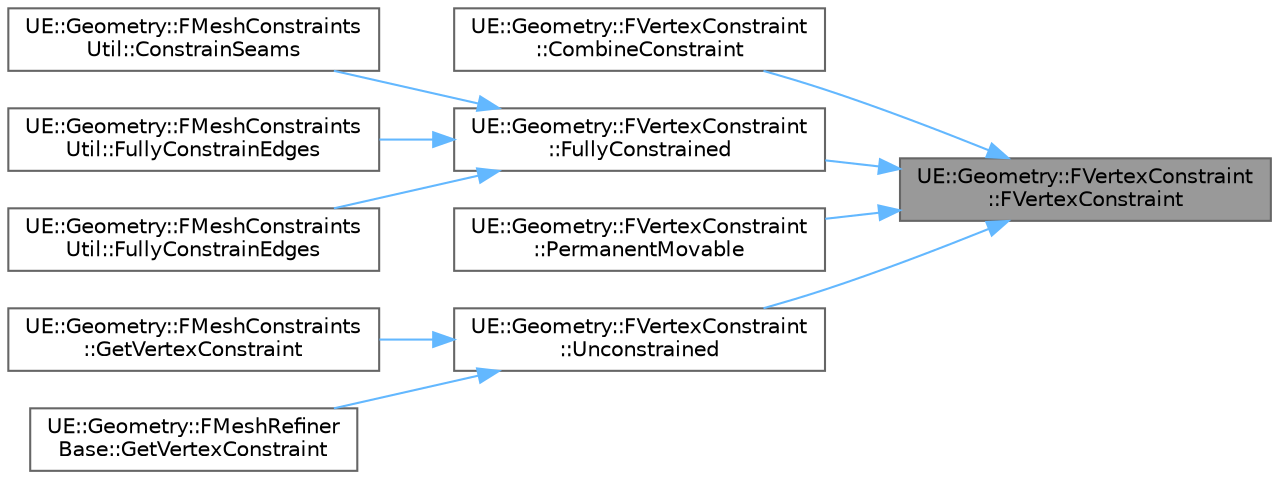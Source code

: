 digraph "UE::Geometry::FVertexConstraint::FVertexConstraint"
{
 // INTERACTIVE_SVG=YES
 // LATEX_PDF_SIZE
  bgcolor="transparent";
  edge [fontname=Helvetica,fontsize=10,labelfontname=Helvetica,labelfontsize=10];
  node [fontname=Helvetica,fontsize=10,shape=box,height=0.2,width=0.4];
  rankdir="RL";
  Node1 [id="Node000001",label="UE::Geometry::FVertexConstraint\l::FVertexConstraint",height=0.2,width=0.4,color="gray40", fillcolor="grey60", style="filled", fontcolor="black",tooltip=" "];
  Node1 -> Node2 [id="edge1_Node000001_Node000002",dir="back",color="steelblue1",style="solid",tooltip=" "];
  Node2 [id="Node000002",label="UE::Geometry::FVertexConstraint\l::CombineConstraint",height=0.2,width=0.4,color="grey40", fillcolor="white", style="filled",URL="$dd/df5/structUE_1_1Geometry_1_1FVertexConstraint.html#a613ccbbcbaa06decde5630f447da3cd6",tooltip="Combine the incoming constraint with this constraint."];
  Node1 -> Node3 [id="edge2_Node000001_Node000003",dir="back",color="steelblue1",style="solid",tooltip=" "];
  Node3 [id="Node000003",label="UE::Geometry::FVertexConstraint\l::FullyConstrained",height=0.2,width=0.4,color="grey40", fillcolor="white", style="filled",URL="$dd/df5/structUE_1_1Geometry_1_1FVertexConstraint.html#a626f615851a68e5817d2aca1d627831d",tooltip=" "];
  Node3 -> Node4 [id="edge3_Node000003_Node000004",dir="back",color="steelblue1",style="solid",tooltip=" "];
  Node4 [id="Node000004",label="UE::Geometry::FMeshConstraints\lUtil::ConstrainSeams",height=0.2,width=0.4,color="grey40", fillcolor="white", style="filled",URL="$dd/d69/classUE_1_1Geometry_1_1FMeshConstraintsUtil.html#a00d1054775f28b40b5d3965cf2cdab27",tooltip="Constrain attribute seams of the given overlay."];
  Node3 -> Node5 [id="edge4_Node000003_Node000005",dir="back",color="steelblue1",style="solid",tooltip=" "];
  Node5 [id="Node000005",label="UE::Geometry::FMeshConstraints\lUtil::FullyConstrainEdges",height=0.2,width=0.4,color="grey40", fillcolor="white", style="filled",URL="$dd/d69/classUE_1_1Geometry_1_1FMeshConstraintsUtil.html#aae59d2e2d74278bf830e545b64d63769",tooltip="For all edges, disable flip/split/collapse."];
  Node3 -> Node6 [id="edge5_Node000003_Node000006",dir="back",color="steelblue1",style="solid",tooltip=" "];
  Node6 [id="Node000006",label="UE::Geometry::FMeshConstraints\lUtil::FullyConstrainEdges",height=0.2,width=0.4,color="grey40", fillcolor="white", style="filled",URL="$dd/d69/classUE_1_1Geometry_1_1FMeshConstraintsUtil.html#a46da0059ed22a119303e164c314eeec4",tooltip="For all edges, disable flip/split/collapse."];
  Node1 -> Node7 [id="edge6_Node000001_Node000007",dir="back",color="steelblue1",style="solid",tooltip=" "];
  Node7 [id="Node000007",label="UE::Geometry::FVertexConstraint\l::PermanentMovable",height=0.2,width=0.4,color="grey40", fillcolor="white", style="filled",URL="$dd/df5/structUE_1_1Geometry_1_1FVertexConstraint.html#ad5e7f43962c310a5e372232f173f8542",tooltip=" "];
  Node1 -> Node8 [id="edge7_Node000001_Node000008",dir="back",color="steelblue1",style="solid",tooltip=" "];
  Node8 [id="Node000008",label="UE::Geometry::FVertexConstraint\l::Unconstrained",height=0.2,width=0.4,color="grey40", fillcolor="white", style="filled",URL="$dd/df5/structUE_1_1Geometry_1_1FVertexConstraint.html#aa6212cbf8b763c52b5c7501bf5356ff5",tooltip=" "];
  Node8 -> Node9 [id="edge8_Node000008_Node000009",dir="back",color="steelblue1",style="solid",tooltip=" "];
  Node9 [id="Node000009",label="UE::Geometry::FMeshConstraints\l::GetVertexConstraint",height=0.2,width=0.4,color="grey40", fillcolor="white", style="filled",URL="$d1/d1c/classUE_1_1Geometry_1_1FMeshConstraints.html#ae763eb5796b4fe03403805e07633a802",tooltip=" "];
  Node8 -> Node10 [id="edge9_Node000008_Node000010",dir="back",color="steelblue1",style="solid",tooltip=" "];
  Node10 [id="Node000010",label="UE::Geometry::FMeshRefiner\lBase::GetVertexConstraint",height=0.2,width=0.4,color="grey40", fillcolor="white", style="filled",URL="$dc/d69/classUE_1_1Geometry_1_1FMeshRefinerBase.html#a1c35014fb97ab42fdf7890bca984466b",tooltip=" "];
}
